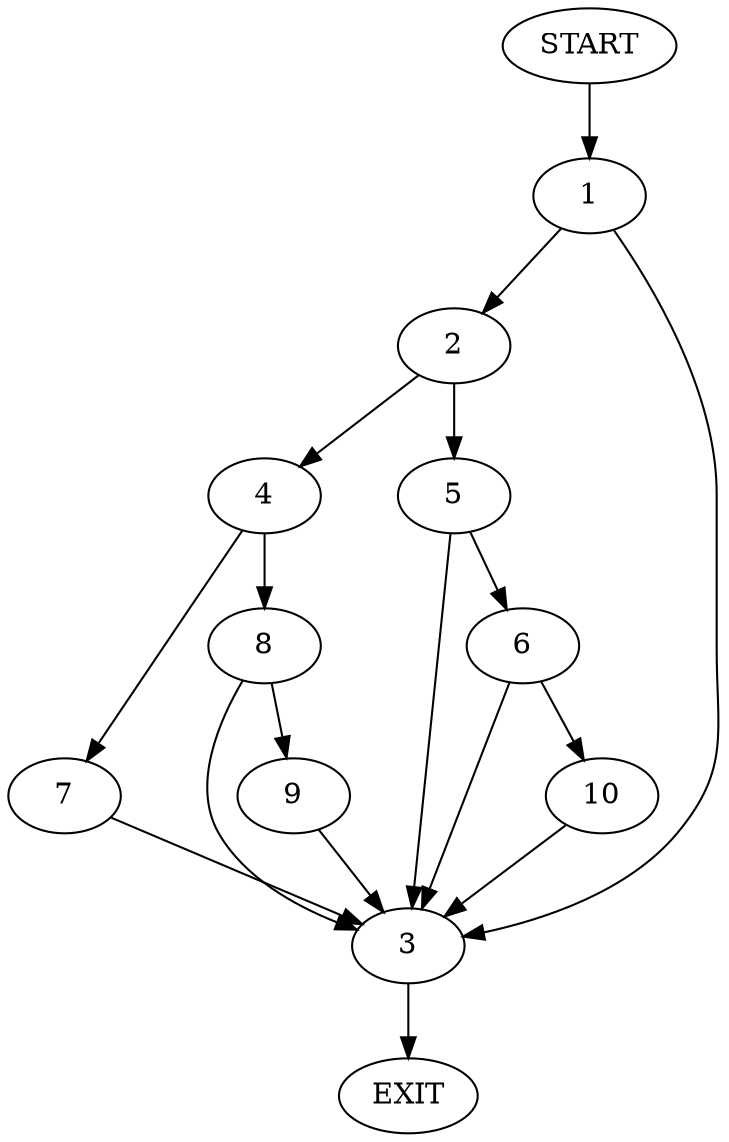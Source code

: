 digraph {
0 [label="START"];
1;
2;
3;
4;
5;
6;
7;
8;
9;
10;
11 [label="EXIT"];
0 -> 1;
1 -> 2;
1 -> 3;
2 -> 4;
2 -> 5;
3 -> 11;
5 -> 6;
5 -> 3;
4 -> 7;
4 -> 8;
7 -> 3;
8 -> 9;
8 -> 3;
9 -> 3;
6 -> 10;
6 -> 3;
10 -> 3;
}